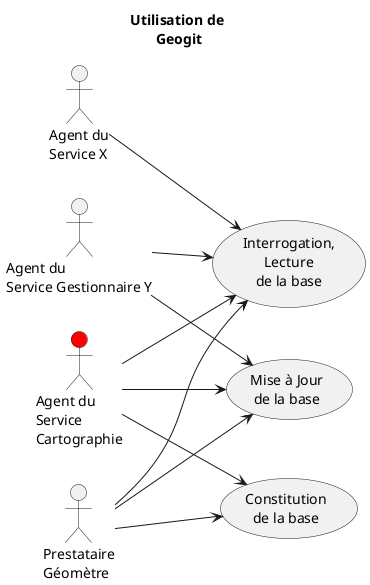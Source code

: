 @startuml
title Utilisation de \n<b>Geogit</b>

left to right direction

actor "Agent du\nService X" as X
actor "Agent du\nService Gestionnaire Y" as Y
actor "Agent du\nService\nCartographie" as Carto #red
actor "Prestataire\nGéomètre" as GE

usecase "Constitution\nde la base" as UC1
usecase "Mise à Jour\nde la base" as UC2  
usecase "Interrogation,\nLecture\nde la base" as UC3

' Constitution\nde la base
Carto --> UC1
GE --> UC1

' Mise à Jour\nde la base
Y --> UC2
Carto --> UC2
GE --> UC2

' Interrogation,\nLecture\nde la base
X --> UC3
Y --> UC3
Carto --> UC3
GE --> UC3

@enduml
